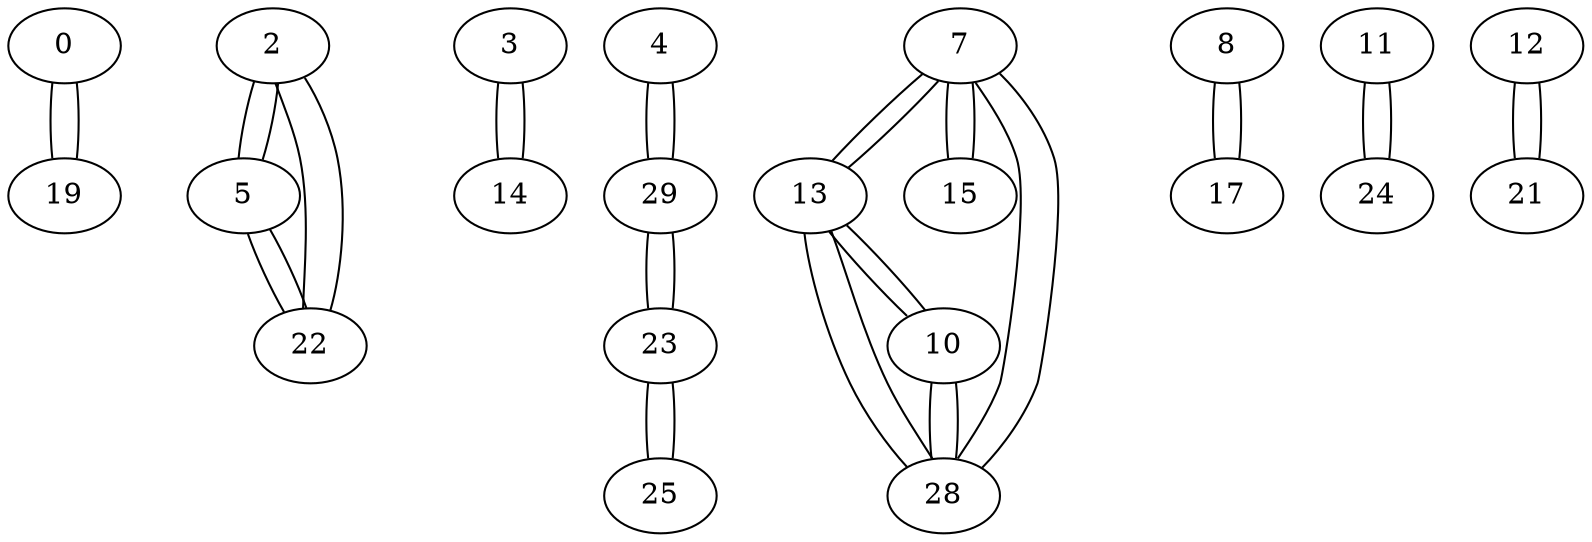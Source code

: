 graph a { 
0--19;
2--5;
2--22;
3--14;
4--29;
5--2;
5--22;
7--13;
7--15;
7--28;
8--17;
10--13;
10--28;
11--24;
12--21;
13--7;
13--10;
13--28;
14--3;
15--7;
17--8;
19--0;
21--12;
22--2;
22--5;
23--25;
23--29;
24--11;
25--23;
28--7;
28--10;
28--13;
29--4;
29--23;
}